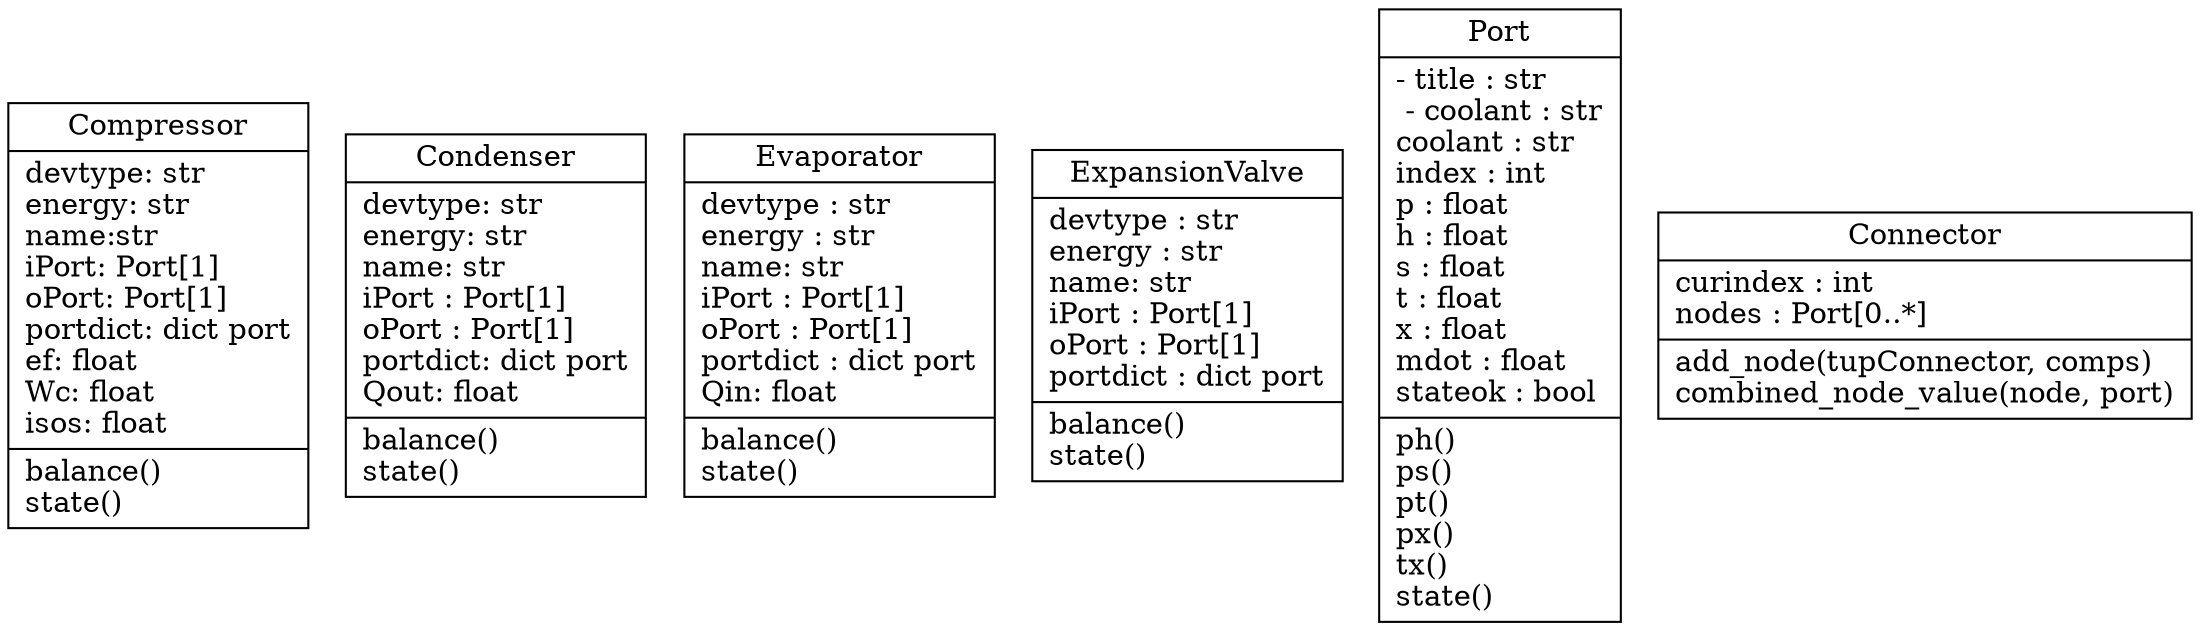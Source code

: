 digraph "classes" {
rankdir=BT
charset="utf-8"
"components.compressor.Compressor" [color="black", fontcolor="black", label="{Compressor|devtype: str\lenergy: str\lname:str \liPort: Port[1]\loPort: Port[1]\lportdict: dict port\lef: float\lWc: float\lisos: float\l|balance()\lstate()\l}", shape="record", style="solid"];
"components.condenser.Condenser" [color="black", fontcolor="black", label="{Condenser|devtype: str\lenergy: str\lname: str\liPort : Port[1]\loPort : Port[1]\lportdict: dict port\lQout: float\l|balance()\lstate()\l}", shape="record", style="solid"];
"components.evaporator.Evaporator" [color="black", fontcolor="black", label="{Evaporator|devtype : str\lenergy : str\lname: str\liPort : Port[1]\loPort : Port[1]\lportdict : dict port\lQin: float\l|balance()\lstate()\l}", shape="record", style="solid"];
"components.expansionvalve.ExpansionValve" [color="black", fontcolor="black", label="{ExpansionValve|devtype : str\lenergy : str\lname: str\liPort : Port[1]\loPort : Port[1]\lportdict : dict port\l|balance()\lstate()\l}", shape="record", style="solid"];
"components.port.Port" [color="black", fontcolor="black", label="{Port| - title : str\l - coolant : str\lcoolant : str\lindex : int\lp : float\lh : float\ls : float\lt : float\lx : float\lmdot : float\lstateok : bool\l|ph()\lps()\lpt()\lpx()\ltx()\lstate()\l}", shape="record", style="solid"];
"components.connector.Connector" [color="black", fontcolor="black", label="{Connector|curindex : int\lnodes : Port[0..*]\l|add_node(tupConnector, comps)\lcombined_node_value(node, port)\l}", shape="record", style="solid"];
}
